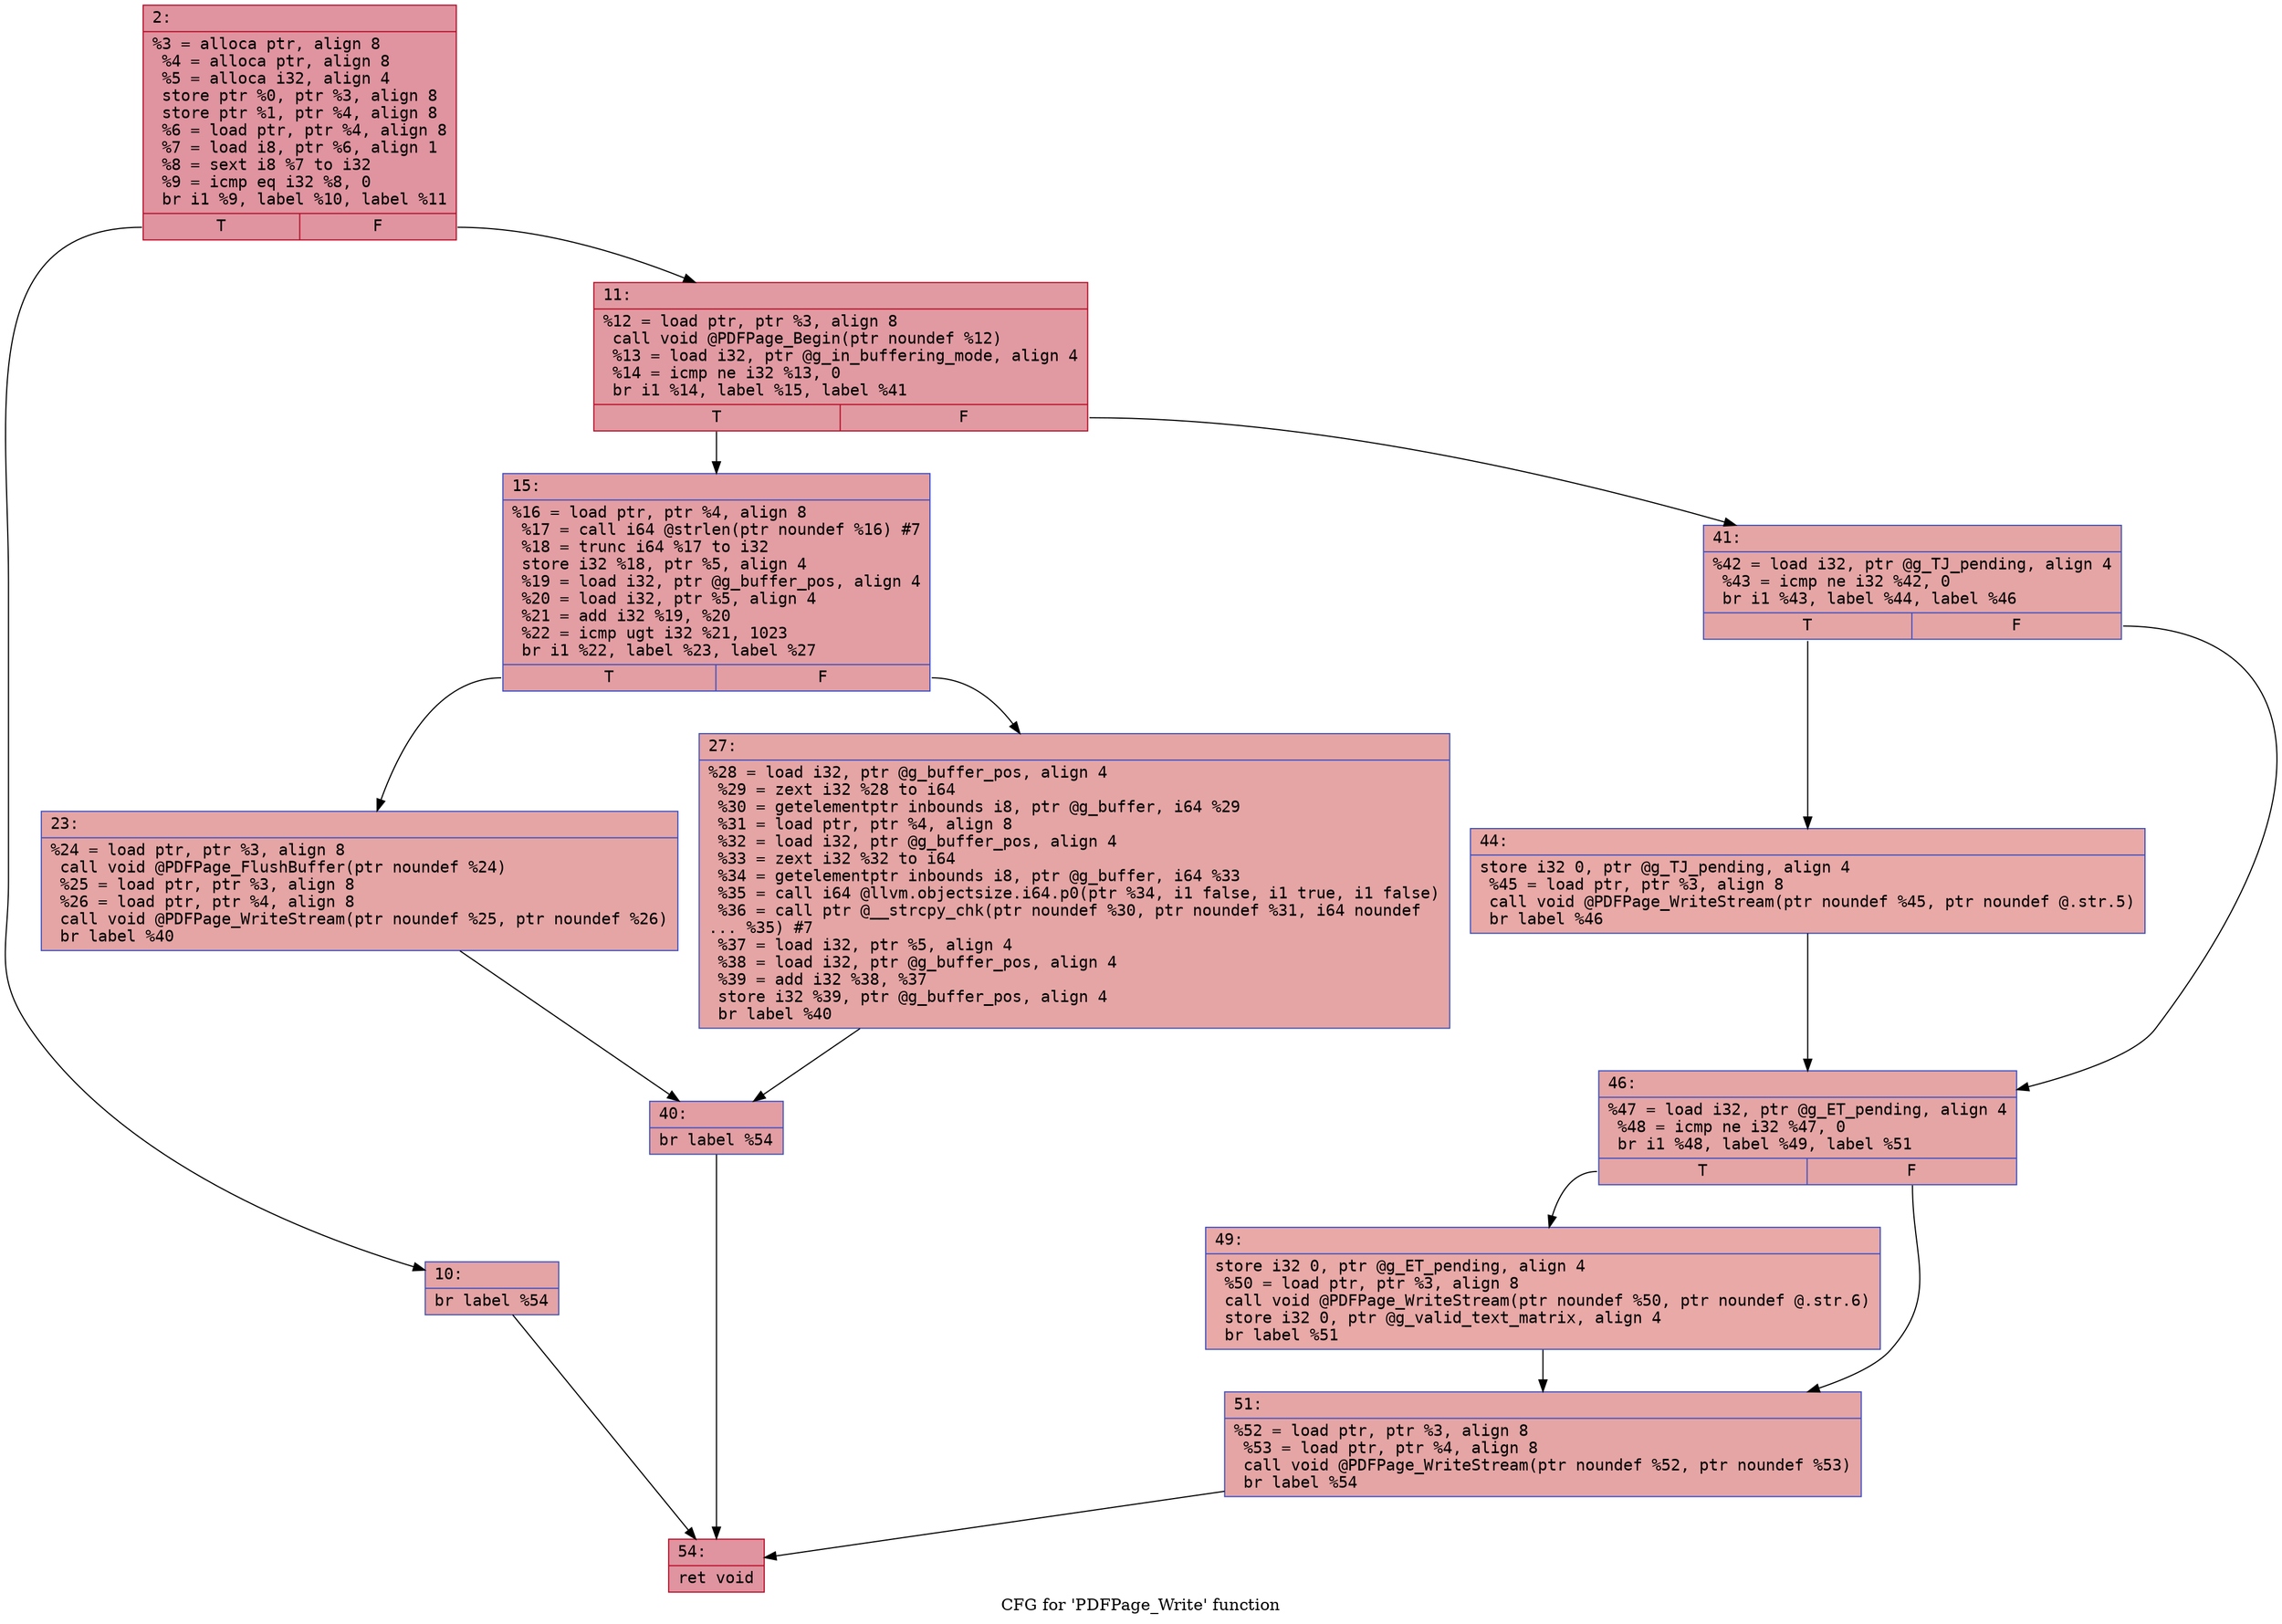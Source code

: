 digraph "CFG for 'PDFPage_Write' function" {
	label="CFG for 'PDFPage_Write' function";

	Node0x60000052f7f0 [shape=record,color="#b70d28ff", style=filled, fillcolor="#b70d2870" fontname="Courier",label="{2:\l|  %3 = alloca ptr, align 8\l  %4 = alloca ptr, align 8\l  %5 = alloca i32, align 4\l  store ptr %0, ptr %3, align 8\l  store ptr %1, ptr %4, align 8\l  %6 = load ptr, ptr %4, align 8\l  %7 = load i8, ptr %6, align 1\l  %8 = sext i8 %7 to i32\l  %9 = icmp eq i32 %8, 0\l  br i1 %9, label %10, label %11\l|{<s0>T|<s1>F}}"];
	Node0x60000052f7f0:s0 -> Node0x60000052f840[tooltip="2 -> 10\nProbability 37.50%" ];
	Node0x60000052f7f0:s1 -> Node0x60000052f890[tooltip="2 -> 11\nProbability 62.50%" ];
	Node0x60000052f840 [shape=record,color="#3d50c3ff", style=filled, fillcolor="#c32e3170" fontname="Courier",label="{10:\l|  br label %54\l}"];
	Node0x60000052f840 -> Node0x60000052fbb0[tooltip="10 -> 54\nProbability 100.00%" ];
	Node0x60000052f890 [shape=record,color="#b70d28ff", style=filled, fillcolor="#bb1b2c70" fontname="Courier",label="{11:\l|  %12 = load ptr, ptr %3, align 8\l  call void @PDFPage_Begin(ptr noundef %12)\l  %13 = load i32, ptr @g_in_buffering_mode, align 4\l  %14 = icmp ne i32 %13, 0\l  br i1 %14, label %15, label %41\l|{<s0>T|<s1>F}}"];
	Node0x60000052f890:s0 -> Node0x60000052f8e0[tooltip="11 -> 15\nProbability 62.50%" ];
	Node0x60000052f890:s1 -> Node0x60000052fa20[tooltip="11 -> 41\nProbability 37.50%" ];
	Node0x60000052f8e0 [shape=record,color="#3d50c3ff", style=filled, fillcolor="#be242e70" fontname="Courier",label="{15:\l|  %16 = load ptr, ptr %4, align 8\l  %17 = call i64 @strlen(ptr noundef %16) #7\l  %18 = trunc i64 %17 to i32\l  store i32 %18, ptr %5, align 4\l  %19 = load i32, ptr @g_buffer_pos, align 4\l  %20 = load i32, ptr %5, align 4\l  %21 = add i32 %19, %20\l  %22 = icmp ugt i32 %21, 1023\l  br i1 %22, label %23, label %27\l|{<s0>T|<s1>F}}"];
	Node0x60000052f8e0:s0 -> Node0x60000052f930[tooltip="15 -> 23\nProbability 50.00%" ];
	Node0x60000052f8e0:s1 -> Node0x60000052f980[tooltip="15 -> 27\nProbability 50.00%" ];
	Node0x60000052f930 [shape=record,color="#3d50c3ff", style=filled, fillcolor="#c5333470" fontname="Courier",label="{23:\l|  %24 = load ptr, ptr %3, align 8\l  call void @PDFPage_FlushBuffer(ptr noundef %24)\l  %25 = load ptr, ptr %3, align 8\l  %26 = load ptr, ptr %4, align 8\l  call void @PDFPage_WriteStream(ptr noundef %25, ptr noundef %26)\l  br label %40\l}"];
	Node0x60000052f930 -> Node0x60000052f9d0[tooltip="23 -> 40\nProbability 100.00%" ];
	Node0x60000052f980 [shape=record,color="#3d50c3ff", style=filled, fillcolor="#c5333470" fontname="Courier",label="{27:\l|  %28 = load i32, ptr @g_buffer_pos, align 4\l  %29 = zext i32 %28 to i64\l  %30 = getelementptr inbounds i8, ptr @g_buffer, i64 %29\l  %31 = load ptr, ptr %4, align 8\l  %32 = load i32, ptr @g_buffer_pos, align 4\l  %33 = zext i32 %32 to i64\l  %34 = getelementptr inbounds i8, ptr @g_buffer, i64 %33\l  %35 = call i64 @llvm.objectsize.i64.p0(ptr %34, i1 false, i1 true, i1 false)\l  %36 = call ptr @__strcpy_chk(ptr noundef %30, ptr noundef %31, i64 noundef\l... %35) #7\l  %37 = load i32, ptr %5, align 4\l  %38 = load i32, ptr @g_buffer_pos, align 4\l  %39 = add i32 %38, %37\l  store i32 %39, ptr @g_buffer_pos, align 4\l  br label %40\l}"];
	Node0x60000052f980 -> Node0x60000052f9d0[tooltip="27 -> 40\nProbability 100.00%" ];
	Node0x60000052f9d0 [shape=record,color="#3d50c3ff", style=filled, fillcolor="#be242e70" fontname="Courier",label="{40:\l|  br label %54\l}"];
	Node0x60000052f9d0 -> Node0x60000052fbb0[tooltip="40 -> 54\nProbability 100.00%" ];
	Node0x60000052fa20 [shape=record,color="#3d50c3ff", style=filled, fillcolor="#c5333470" fontname="Courier",label="{41:\l|  %42 = load i32, ptr @g_TJ_pending, align 4\l  %43 = icmp ne i32 %42, 0\l  br i1 %43, label %44, label %46\l|{<s0>T|<s1>F}}"];
	Node0x60000052fa20:s0 -> Node0x60000052fa70[tooltip="41 -> 44\nProbability 62.50%" ];
	Node0x60000052fa20:s1 -> Node0x60000052fac0[tooltip="41 -> 46\nProbability 37.50%" ];
	Node0x60000052fa70 [shape=record,color="#3d50c3ff", style=filled, fillcolor="#ca3b3770" fontname="Courier",label="{44:\l|  store i32 0, ptr @g_TJ_pending, align 4\l  %45 = load ptr, ptr %3, align 8\l  call void @PDFPage_WriteStream(ptr noundef %45, ptr noundef @.str.5)\l  br label %46\l}"];
	Node0x60000052fa70 -> Node0x60000052fac0[tooltip="44 -> 46\nProbability 100.00%" ];
	Node0x60000052fac0 [shape=record,color="#3d50c3ff", style=filled, fillcolor="#c5333470" fontname="Courier",label="{46:\l|  %47 = load i32, ptr @g_ET_pending, align 4\l  %48 = icmp ne i32 %47, 0\l  br i1 %48, label %49, label %51\l|{<s0>T|<s1>F}}"];
	Node0x60000052fac0:s0 -> Node0x60000052fb10[tooltip="46 -> 49\nProbability 62.50%" ];
	Node0x60000052fac0:s1 -> Node0x60000052fb60[tooltip="46 -> 51\nProbability 37.50%" ];
	Node0x60000052fb10 [shape=record,color="#3d50c3ff", style=filled, fillcolor="#ca3b3770" fontname="Courier",label="{49:\l|  store i32 0, ptr @g_ET_pending, align 4\l  %50 = load ptr, ptr %3, align 8\l  call void @PDFPage_WriteStream(ptr noundef %50, ptr noundef @.str.6)\l  store i32 0, ptr @g_valid_text_matrix, align 4\l  br label %51\l}"];
	Node0x60000052fb10 -> Node0x60000052fb60[tooltip="49 -> 51\nProbability 100.00%" ];
	Node0x60000052fb60 [shape=record,color="#3d50c3ff", style=filled, fillcolor="#c5333470" fontname="Courier",label="{51:\l|  %52 = load ptr, ptr %3, align 8\l  %53 = load ptr, ptr %4, align 8\l  call void @PDFPage_WriteStream(ptr noundef %52, ptr noundef %53)\l  br label %54\l}"];
	Node0x60000052fb60 -> Node0x60000052fbb0[tooltip="51 -> 54\nProbability 100.00%" ];
	Node0x60000052fbb0 [shape=record,color="#b70d28ff", style=filled, fillcolor="#b70d2870" fontname="Courier",label="{54:\l|  ret void\l}"];
}

